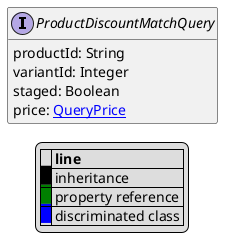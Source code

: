 @startuml

hide empty fields
hide empty methods
legend
|= |= line |
|<back:black>   </back>| inheritance |
|<back:green>   </back>| property reference |
|<back:blue>   </back>| discriminated class |
endlegend
interface ProductDiscountMatchQuery [[ProductDiscountMatchQuery.svg]]  {
    productId: String
    variantId: Integer
    staged: Boolean
    price: [[QueryPrice.svg QueryPrice]]
}






@enduml

